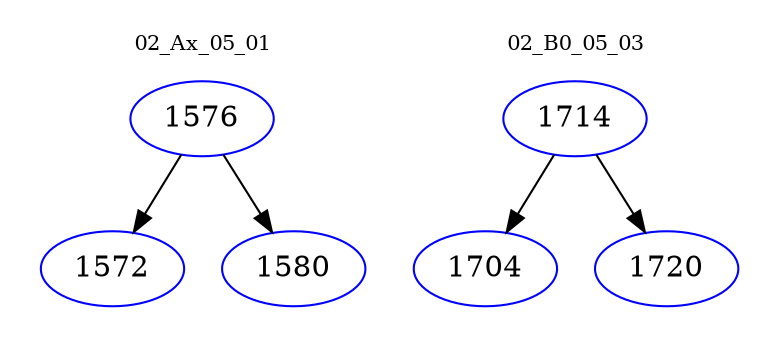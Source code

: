 digraph{
subgraph cluster_0 {
color = white
label = "02_Ax_05_01";
fontsize=10;
T0_1576 [label="1576", color="blue"]
T0_1576 -> T0_1572 [color="black"]
T0_1572 [label="1572", color="blue"]
T0_1576 -> T0_1580 [color="black"]
T0_1580 [label="1580", color="blue"]
}
subgraph cluster_1 {
color = white
label = "02_B0_05_03";
fontsize=10;
T1_1714 [label="1714", color="blue"]
T1_1714 -> T1_1704 [color="black"]
T1_1704 [label="1704", color="blue"]
T1_1714 -> T1_1720 [color="black"]
T1_1720 [label="1720", color="blue"]
}
}
